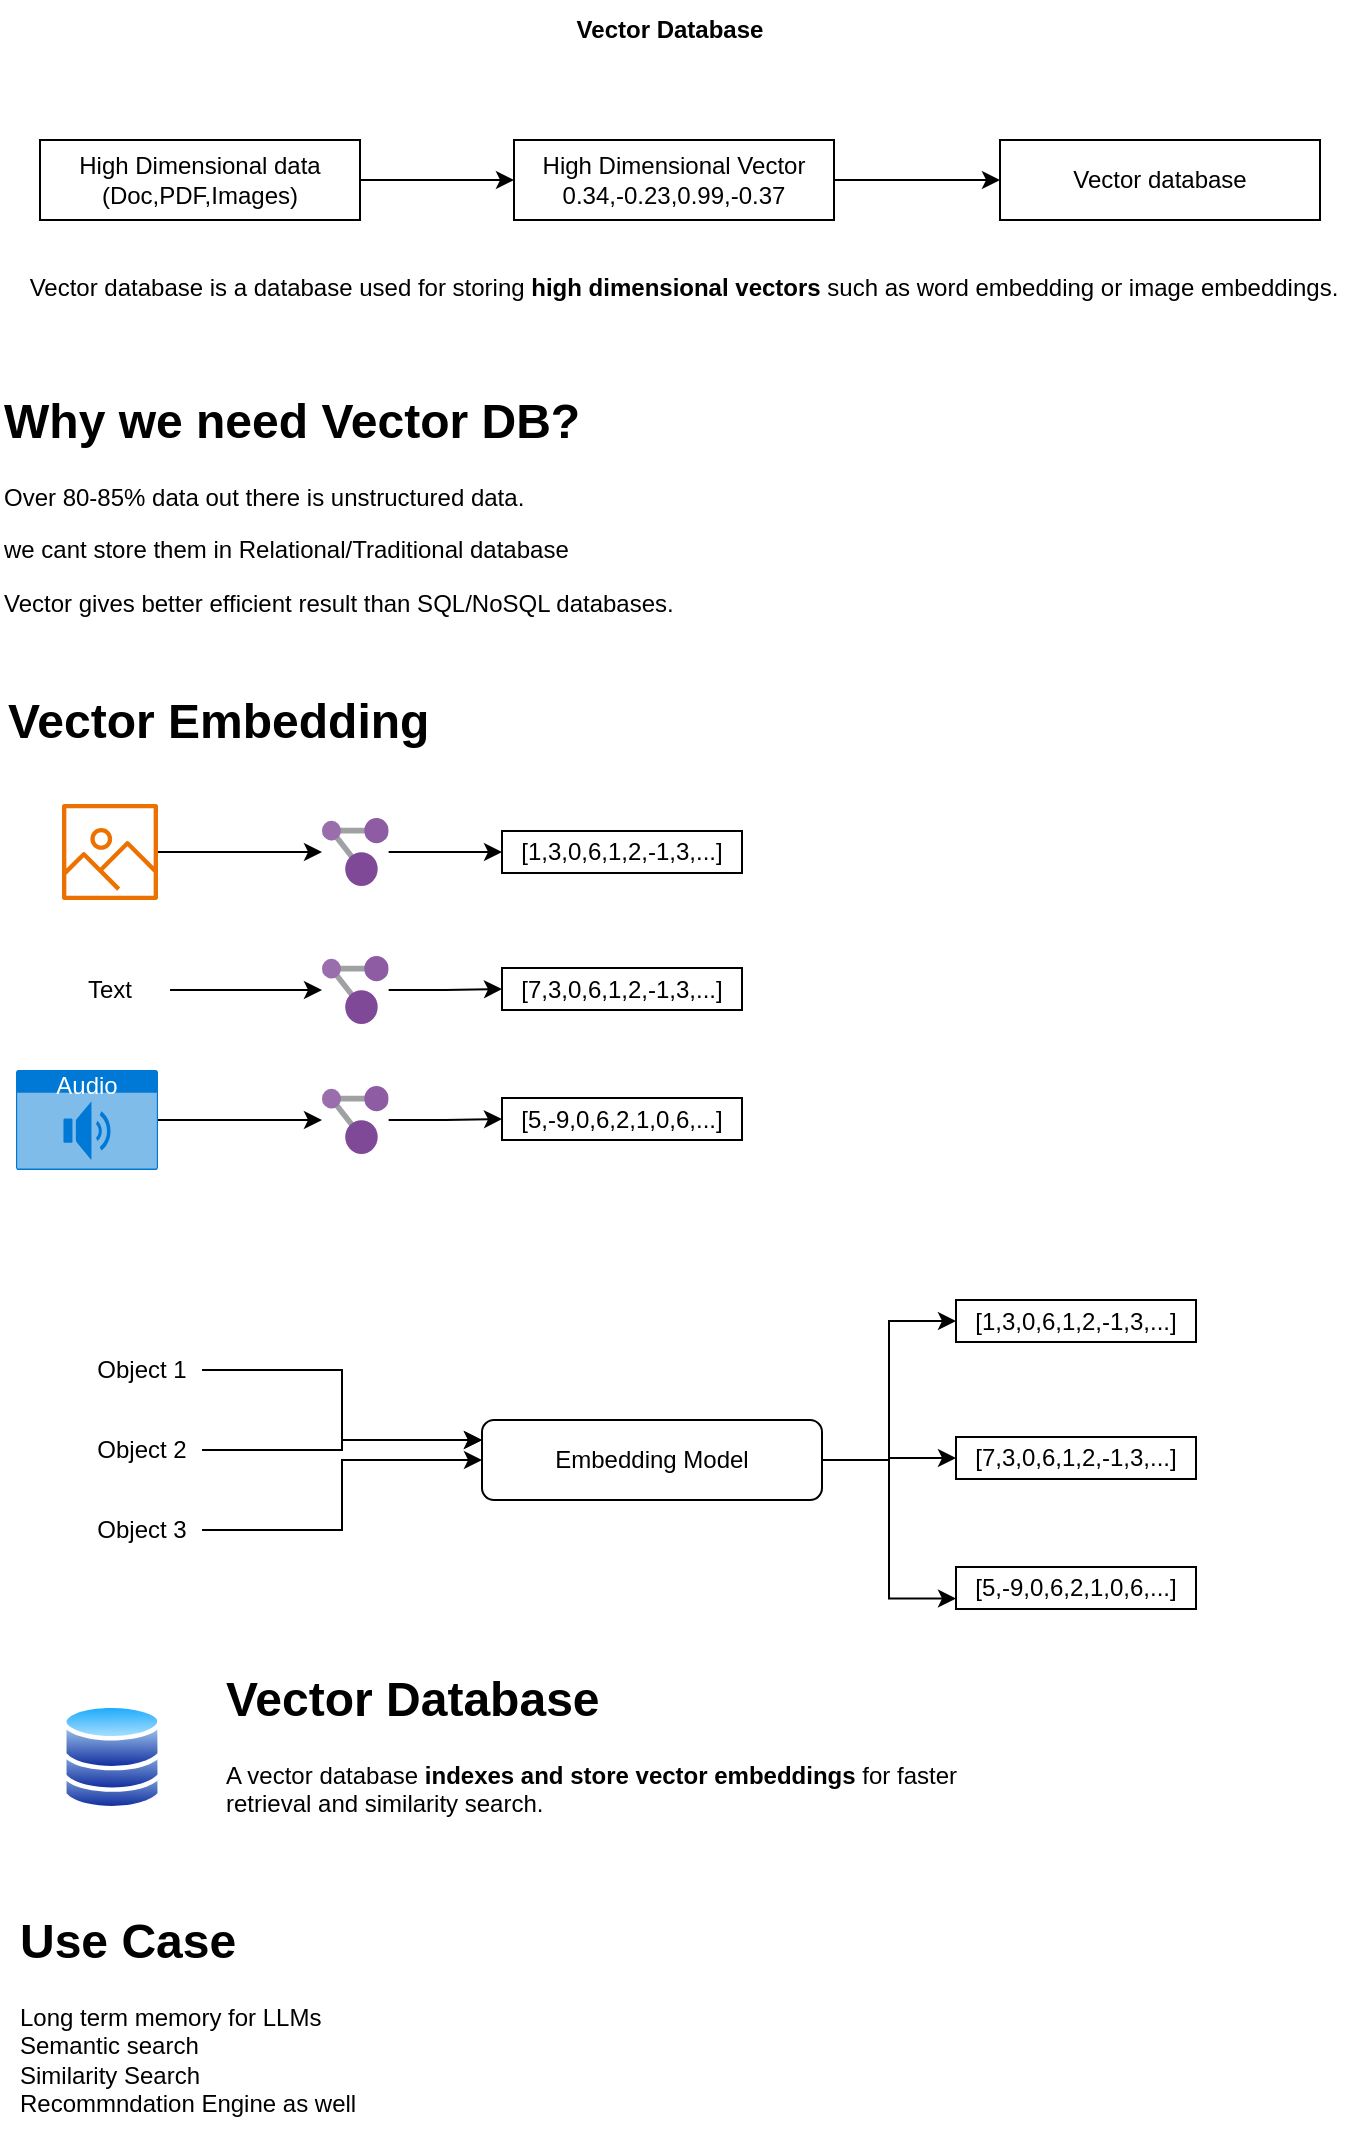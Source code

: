 <mxfile version="28.0.6">
  <diagram id="prtHgNgQTEPvFCAcTncT" name="Page-1">
    <mxGraphModel dx="1665" dy="777" grid="1" gridSize="10" guides="1" tooltips="1" connect="1" arrows="1" fold="1" page="1" pageScale="1" pageWidth="827" pageHeight="1169" math="0" shadow="0">
      <root>
        <mxCell id="0" />
        <mxCell id="1" parent="0" />
        <mxCell id="M_WRL_CMk0pQ6tHYHCW3-53" value="" style="image;aspect=fixed;perimeter=ellipsePerimeter;html=1;align=center;shadow=0;dashed=0;spacingTop=3;image=img/lib/active_directory/database.svg;" vertex="1" parent="1">
          <mxGeometry x="110" y="920" width="50" height="37" as="geometry" />
        </mxCell>
        <mxCell id="M_WRL_CMk0pQ6tHYHCW3-52" value="" style="image;aspect=fixed;perimeter=ellipsePerimeter;html=1;align=center;shadow=0;dashed=0;spacingTop=3;image=img/lib/active_directory/database.svg;" vertex="1" parent="1">
          <mxGeometry x="110" y="910.75" width="50" height="37" as="geometry" />
        </mxCell>
        <mxCell id="M_WRL_CMk0pQ6tHYHCW3-5" value="" style="edgeStyle=orthogonalEdgeStyle;rounded=0;orthogonalLoop=1;jettySize=auto;html=1;" edge="1" parent="1" source="M_WRL_CMk0pQ6tHYHCW3-3" target="M_WRL_CMk0pQ6tHYHCW3-4">
          <mxGeometry relative="1" as="geometry" />
        </mxCell>
        <mxCell id="M_WRL_CMk0pQ6tHYHCW3-3" value="High Dimensional data&lt;div&gt;(Doc,PDF,Images)&lt;/div&gt;" style="rounded=0;whiteSpace=wrap;html=1;" vertex="1" parent="1">
          <mxGeometry x="99" y="120" width="160" height="40" as="geometry" />
        </mxCell>
        <mxCell id="M_WRL_CMk0pQ6tHYHCW3-7" value="" style="edgeStyle=orthogonalEdgeStyle;rounded=0;orthogonalLoop=1;jettySize=auto;html=1;" edge="1" parent="1" source="M_WRL_CMk0pQ6tHYHCW3-4" target="M_WRL_CMk0pQ6tHYHCW3-6">
          <mxGeometry relative="1" as="geometry" />
        </mxCell>
        <mxCell id="M_WRL_CMk0pQ6tHYHCW3-4" value="High Dimensional Vector&lt;div&gt;0.34,-0.23,0.99,-0.37&lt;/div&gt;" style="rounded=0;whiteSpace=wrap;html=1;" vertex="1" parent="1">
          <mxGeometry x="336" y="120" width="160" height="40" as="geometry" />
        </mxCell>
        <mxCell id="M_WRL_CMk0pQ6tHYHCW3-6" value="Vector database" style="rounded=0;whiteSpace=wrap;html=1;" vertex="1" parent="1">
          <mxGeometry x="579" y="120" width="160" height="40" as="geometry" />
        </mxCell>
        <mxCell id="M_WRL_CMk0pQ6tHYHCW3-8" value="Vector Database" style="text;html=1;align=center;verticalAlign=middle;whiteSpace=wrap;rounded=0;fontStyle=1" vertex="1" parent="1">
          <mxGeometry x="349" y="50" width="130" height="30" as="geometry" />
        </mxCell>
        <mxCell id="M_WRL_CMk0pQ6tHYHCW3-9" value="Vector database is a database used for storing&lt;b&gt; high dimensional vectors&lt;/b&gt; such as word embedding or image embeddings." style="text;html=1;align=center;verticalAlign=middle;whiteSpace=wrap;rounded=0;" vertex="1" parent="1">
          <mxGeometry x="81" y="174" width="680" height="40" as="geometry" />
        </mxCell>
        <mxCell id="M_WRL_CMk0pQ6tHYHCW3-11" value="&lt;h1 style=&quot;margin-top: 0px;&quot;&gt;Why we need Vector DB?&lt;/h1&gt;&lt;p&gt;Over 80-85% data out there is unstructured data.&lt;/p&gt;&lt;p&gt;we cant store them in Relational/Traditional database&lt;/p&gt;&lt;p&gt;Vector gives better efficient result than SQL/NoSQL databases.&lt;/p&gt;&lt;p&gt;&lt;br&gt;&lt;/p&gt;" style="text;html=1;whiteSpace=wrap;overflow=hidden;rounded=0;" vertex="1" parent="1">
          <mxGeometry x="79" y="240" width="681" height="150" as="geometry" />
        </mxCell>
        <mxCell id="M_WRL_CMk0pQ6tHYHCW3-13" value="&lt;h1 style=&quot;margin-top: 0px;&quot;&gt;Vector Embedding&lt;/h1&gt;&lt;p&gt;&lt;br&gt;&lt;/p&gt;&lt;p&gt;&lt;br&gt;&lt;/p&gt;" style="text;html=1;whiteSpace=wrap;overflow=hidden;rounded=0;" vertex="1" parent="1">
          <mxGeometry x="81" y="390" width="681" height="50" as="geometry" />
        </mxCell>
        <mxCell id="M_WRL_CMk0pQ6tHYHCW3-22" value="" style="edgeStyle=orthogonalEdgeStyle;rounded=0;orthogonalLoop=1;jettySize=auto;html=1;" edge="1" parent="1" source="M_WRL_CMk0pQ6tHYHCW3-16" target="M_WRL_CMk0pQ6tHYHCW3-19">
          <mxGeometry relative="1" as="geometry" />
        </mxCell>
        <mxCell id="M_WRL_CMk0pQ6tHYHCW3-16" value="" style="sketch=0;outlineConnect=0;fontColor=#232F3E;gradientColor=none;fillColor=#ED7100;strokeColor=none;dashed=0;verticalLabelPosition=bottom;verticalAlign=top;align=center;html=1;fontSize=12;fontStyle=0;aspect=fixed;pointerEvents=1;shape=mxgraph.aws4.container_registry_image;" vertex="1" parent="1">
          <mxGeometry x="110" y="452" width="48" height="48" as="geometry" />
        </mxCell>
        <mxCell id="M_WRL_CMk0pQ6tHYHCW3-23" value="" style="edgeStyle=orthogonalEdgeStyle;rounded=0;orthogonalLoop=1;jettySize=auto;html=1;" edge="1" parent="1" source="M_WRL_CMk0pQ6tHYHCW3-17" target="M_WRL_CMk0pQ6tHYHCW3-20">
          <mxGeometry relative="1" as="geometry" />
        </mxCell>
        <mxCell id="M_WRL_CMk0pQ6tHYHCW3-17" value="Text" style="text;html=1;align=center;verticalAlign=middle;whiteSpace=wrap;rounded=0;" vertex="1" parent="1">
          <mxGeometry x="104" y="530" width="60" height="30" as="geometry" />
        </mxCell>
        <mxCell id="M_WRL_CMk0pQ6tHYHCW3-24" value="" style="edgeStyle=orthogonalEdgeStyle;rounded=0;orthogonalLoop=1;jettySize=auto;html=1;" edge="1" parent="1" source="M_WRL_CMk0pQ6tHYHCW3-18" target="M_WRL_CMk0pQ6tHYHCW3-21">
          <mxGeometry relative="1" as="geometry" />
        </mxCell>
        <mxCell id="M_WRL_CMk0pQ6tHYHCW3-18" value="Audio" style="html=1;whiteSpace=wrap;strokeColor=none;fillColor=#0079D6;labelPosition=center;verticalLabelPosition=middle;verticalAlign=top;align=center;fontSize=12;outlineConnect=0;spacingTop=-6;fontColor=#FFFFFF;sketch=0;shape=mxgraph.sitemap.audio;" vertex="1" parent="1">
          <mxGeometry x="87" y="585" width="71" height="50" as="geometry" />
        </mxCell>
        <mxCell id="M_WRL_CMk0pQ6tHYHCW3-30" value="" style="edgeStyle=orthogonalEdgeStyle;rounded=0;orthogonalLoop=1;jettySize=auto;html=1;" edge="1" parent="1" source="M_WRL_CMk0pQ6tHYHCW3-19" target="M_WRL_CMk0pQ6tHYHCW3-27">
          <mxGeometry relative="1" as="geometry" />
        </mxCell>
        <mxCell id="M_WRL_CMk0pQ6tHYHCW3-19" value="" style="image;sketch=0;aspect=fixed;html=1;points=[];align=center;fontSize=12;image=img/lib/mscae/Resource_Graph_Explorer.svg;" vertex="1" parent="1">
          <mxGeometry x="240" y="459" width="33.32" height="34" as="geometry" />
        </mxCell>
        <mxCell id="M_WRL_CMk0pQ6tHYHCW3-31" value="" style="edgeStyle=orthogonalEdgeStyle;rounded=0;orthogonalLoop=1;jettySize=auto;html=1;" edge="1" parent="1" source="M_WRL_CMk0pQ6tHYHCW3-20" target="M_WRL_CMk0pQ6tHYHCW3-28">
          <mxGeometry relative="1" as="geometry" />
        </mxCell>
        <mxCell id="M_WRL_CMk0pQ6tHYHCW3-20" value="" style="image;sketch=0;aspect=fixed;html=1;points=[];align=center;fontSize=12;image=img/lib/mscae/Resource_Graph_Explorer.svg;" vertex="1" parent="1">
          <mxGeometry x="240" y="528" width="33.32" height="34" as="geometry" />
        </mxCell>
        <mxCell id="M_WRL_CMk0pQ6tHYHCW3-32" value="" style="edgeStyle=orthogonalEdgeStyle;rounded=0;orthogonalLoop=1;jettySize=auto;html=1;" edge="1" parent="1" source="M_WRL_CMk0pQ6tHYHCW3-21" target="M_WRL_CMk0pQ6tHYHCW3-29">
          <mxGeometry relative="1" as="geometry" />
        </mxCell>
        <mxCell id="M_WRL_CMk0pQ6tHYHCW3-21" value="" style="image;sketch=0;aspect=fixed;html=1;points=[];align=center;fontSize=12;image=img/lib/mscae/Resource_Graph_Explorer.svg;" vertex="1" parent="1">
          <mxGeometry x="240" y="593" width="33.32" height="34" as="geometry" />
        </mxCell>
        <mxCell id="M_WRL_CMk0pQ6tHYHCW3-27" value="[1,3,0,6,1,2,-1,3,...]" style="rounded=0;whiteSpace=wrap;html=1;" vertex="1" parent="1">
          <mxGeometry x="330" y="465.5" width="120" height="21" as="geometry" />
        </mxCell>
        <mxCell id="M_WRL_CMk0pQ6tHYHCW3-28" value="[7,3,0,6,1,2,-1,3,...]" style="rounded=0;whiteSpace=wrap;html=1;" vertex="1" parent="1">
          <mxGeometry x="330" y="534" width="120" height="21" as="geometry" />
        </mxCell>
        <mxCell id="M_WRL_CMk0pQ6tHYHCW3-29" value="[5,-9,0,6,2,1,0,6,...]" style="rounded=0;whiteSpace=wrap;html=1;" vertex="1" parent="1">
          <mxGeometry x="330" y="599" width="120" height="21" as="geometry" />
        </mxCell>
        <mxCell id="M_WRL_CMk0pQ6tHYHCW3-46" style="edgeStyle=orthogonalEdgeStyle;rounded=0;orthogonalLoop=1;jettySize=auto;html=1;entryX=0;entryY=0.5;entryDx=0;entryDy=0;" edge="1" parent="1" source="M_WRL_CMk0pQ6tHYHCW3-33" target="M_WRL_CMk0pQ6tHYHCW3-43">
          <mxGeometry relative="1" as="geometry" />
        </mxCell>
        <mxCell id="M_WRL_CMk0pQ6tHYHCW3-47" style="edgeStyle=orthogonalEdgeStyle;rounded=0;orthogonalLoop=1;jettySize=auto;html=1;entryX=0;entryY=0.5;entryDx=0;entryDy=0;" edge="1" parent="1" source="M_WRL_CMk0pQ6tHYHCW3-33" target="M_WRL_CMk0pQ6tHYHCW3-44">
          <mxGeometry relative="1" as="geometry" />
        </mxCell>
        <mxCell id="M_WRL_CMk0pQ6tHYHCW3-48" style="edgeStyle=orthogonalEdgeStyle;rounded=0;orthogonalLoop=1;jettySize=auto;html=1;entryX=0;entryY=0.75;entryDx=0;entryDy=0;" edge="1" parent="1" source="M_WRL_CMk0pQ6tHYHCW3-33" target="M_WRL_CMk0pQ6tHYHCW3-45">
          <mxGeometry relative="1" as="geometry" />
        </mxCell>
        <mxCell id="M_WRL_CMk0pQ6tHYHCW3-33" value="Embedding Model" style="rounded=1;whiteSpace=wrap;html=1;" vertex="1" parent="1">
          <mxGeometry x="320" y="760" width="170" height="40" as="geometry" />
        </mxCell>
        <mxCell id="M_WRL_CMk0pQ6tHYHCW3-37" style="edgeStyle=orthogonalEdgeStyle;rounded=0;orthogonalLoop=1;jettySize=auto;html=1;entryX=0;entryY=0.25;entryDx=0;entryDy=0;" edge="1" parent="1" source="M_WRL_CMk0pQ6tHYHCW3-34" target="M_WRL_CMk0pQ6tHYHCW3-33">
          <mxGeometry relative="1" as="geometry" />
        </mxCell>
        <mxCell id="M_WRL_CMk0pQ6tHYHCW3-34" value="Object 1" style="text;html=1;align=center;verticalAlign=middle;whiteSpace=wrap;rounded=0;" vertex="1" parent="1">
          <mxGeometry x="120" y="720" width="60" height="30" as="geometry" />
        </mxCell>
        <mxCell id="M_WRL_CMk0pQ6tHYHCW3-38" style="edgeStyle=orthogonalEdgeStyle;rounded=0;orthogonalLoop=1;jettySize=auto;html=1;entryX=0;entryY=0.25;entryDx=0;entryDy=0;" edge="1" parent="1" source="M_WRL_CMk0pQ6tHYHCW3-35" target="M_WRL_CMk0pQ6tHYHCW3-33">
          <mxGeometry relative="1" as="geometry" />
        </mxCell>
        <mxCell id="M_WRL_CMk0pQ6tHYHCW3-35" value="Object 2" style="text;html=1;align=center;verticalAlign=middle;whiteSpace=wrap;rounded=0;" vertex="1" parent="1">
          <mxGeometry x="120" y="760" width="60" height="30" as="geometry" />
        </mxCell>
        <mxCell id="M_WRL_CMk0pQ6tHYHCW3-39" style="edgeStyle=orthogonalEdgeStyle;rounded=0;orthogonalLoop=1;jettySize=auto;html=1;entryX=0;entryY=0.5;entryDx=0;entryDy=0;" edge="1" parent="1" source="M_WRL_CMk0pQ6tHYHCW3-36" target="M_WRL_CMk0pQ6tHYHCW3-33">
          <mxGeometry relative="1" as="geometry" />
        </mxCell>
        <mxCell id="M_WRL_CMk0pQ6tHYHCW3-36" value="Object 3" style="text;html=1;align=center;verticalAlign=middle;whiteSpace=wrap;rounded=0;" vertex="1" parent="1">
          <mxGeometry x="120" y="800" width="60" height="30" as="geometry" />
        </mxCell>
        <mxCell id="M_WRL_CMk0pQ6tHYHCW3-43" value="[1,3,0,6,1,2,-1,3,...]" style="rounded=0;whiteSpace=wrap;html=1;" vertex="1" parent="1">
          <mxGeometry x="557" y="700" width="120" height="21" as="geometry" />
        </mxCell>
        <mxCell id="M_WRL_CMk0pQ6tHYHCW3-44" value="[7,3,0,6,1,2,-1,3,...]" style="rounded=0;whiteSpace=wrap;html=1;" vertex="1" parent="1">
          <mxGeometry x="557" y="768.5" width="120" height="21" as="geometry" />
        </mxCell>
        <mxCell id="M_WRL_CMk0pQ6tHYHCW3-45" value="[5,-9,0,6,2,1,0,6,...]" style="rounded=0;whiteSpace=wrap;html=1;" vertex="1" parent="1">
          <mxGeometry x="557" y="833.5" width="120" height="21" as="geometry" />
        </mxCell>
        <mxCell id="M_WRL_CMk0pQ6tHYHCW3-49" value="" style="image;aspect=fixed;perimeter=ellipsePerimeter;html=1;align=center;shadow=0;dashed=0;spacingTop=3;image=img/lib/active_directory/database.svg;" vertex="1" parent="1">
          <mxGeometry x="110" y="900" width="50" height="37" as="geometry" />
        </mxCell>
        <mxCell id="M_WRL_CMk0pQ6tHYHCW3-51" value="&lt;h1 style=&quot;margin-top: 0px;&quot;&gt;Vector Database&lt;/h1&gt;&lt;p&gt;A vector database &lt;b&gt;indexes and store vector embeddings &lt;/b&gt;for faster retrieval and similarity search.&lt;/p&gt;" style="text;html=1;whiteSpace=wrap;overflow=hidden;rounded=0;" vertex="1" parent="1">
          <mxGeometry x="190" y="878.5" width="370" height="101.5" as="geometry" />
        </mxCell>
        <mxCell id="M_WRL_CMk0pQ6tHYHCW3-54" value="&lt;h1 style=&quot;margin-top: 0px;&quot;&gt;&lt;span style=&quot;background-color: transparent; color: light-dark(rgb(0, 0, 0), rgb(255, 255, 255));&quot;&gt;Use Case&lt;/span&gt;&lt;/h1&gt;&lt;div&gt;&lt;span style=&quot;background-color: transparent; color: light-dark(rgb(0, 0, 0), rgb(255, 255, 255)); font-size: 12px; font-weight: normal;&quot;&gt;Long term memory for LLMs&lt;/span&gt;&lt;/div&gt;&lt;div&gt;&lt;span style=&quot;background-color: transparent; color: light-dark(rgb(0, 0, 0), rgb(255, 255, 255)); font-size: 12px; font-weight: normal;&quot;&gt;Semantic search&lt;/span&gt;&lt;/div&gt;&lt;div&gt;&lt;span style=&quot;background-color: transparent; color: light-dark(rgb(0, 0, 0), rgb(255, 255, 255)); font-size: 12px; font-weight: normal;&quot;&gt;Similarity Search&lt;/span&gt;&lt;/div&gt;&lt;div&gt;&lt;span style=&quot;background-color: transparent; color: light-dark(rgb(0, 0, 0), rgb(255, 255, 255)); font-size: 12px; font-weight: normal;&quot;&gt;Recommndation Engine as well&lt;/span&gt;&lt;/div&gt;&lt;div&gt;&lt;span style=&quot;background-color: transparent; color: light-dark(rgb(0, 0, 0), rgb(255, 255, 255)); font-size: 12px; font-weight: normal;&quot;&gt;&lt;br&gt;&lt;/span&gt;&lt;/div&gt;" style="text;html=1;whiteSpace=wrap;overflow=hidden;rounded=0;" vertex="1" parent="1">
          <mxGeometry x="87" y="1000" width="593" height="120" as="geometry" />
        </mxCell>
      </root>
    </mxGraphModel>
  </diagram>
</mxfile>
